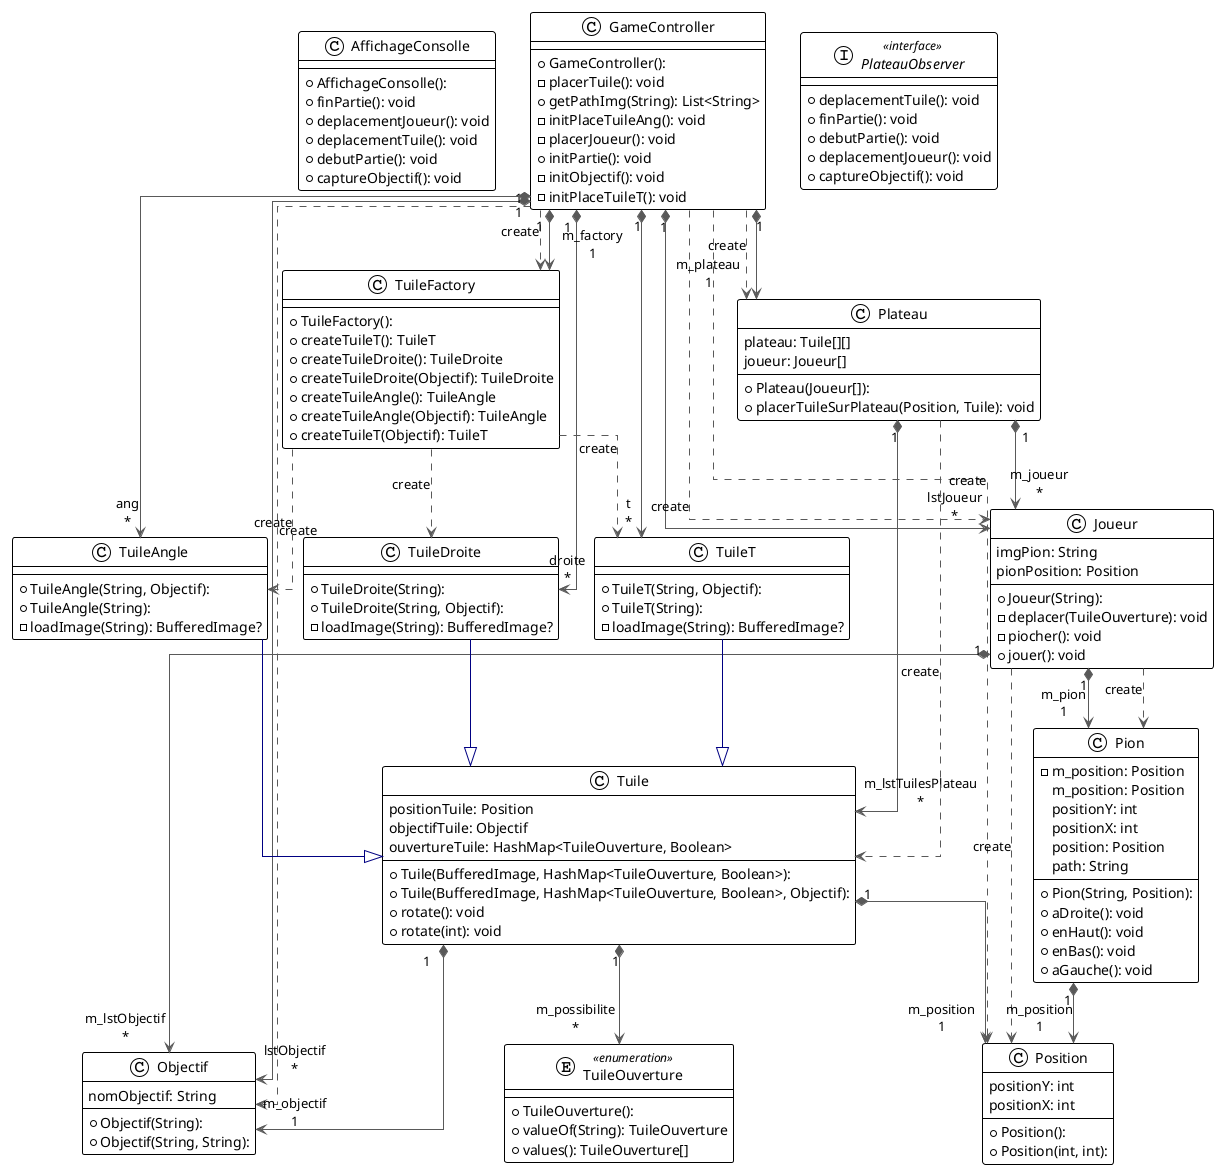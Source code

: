 @startuml

!theme plain
top to bottom direction
skinparam linetype ortho

class AffichageConsolle {
  + AffichageConsolle(): 
  + finPartie(): void
  + deplacementJoueur(): void
  + deplacementTuile(): void
  + debutPartie(): void
  + captureObjectif(): void
}
class GameController {
  + GameController(): 
  - placerTuile(): void
  + getPathImg(String): List<String>
  - initPlaceTuileAng(): void
  - placerJoueur(): void
  + initPartie(): void
  - initObjectif(): void
  - initPlaceTuileT(): void
}
class Joueur {
  + Joueur(String): 
  - deplacer(TuileOuverture): void
  - piocher(): void
  + jouer(): void
   imgPion: String
   pionPosition: Position
}
class Objectif {
  + Objectif(String): 
  + Objectif(String, String): 
   nomObjectif: String
}
class Pion {
  + Pion(String, Position): 
  - m_position: Position
  + aDroite(): void
  + enHaut(): void
  + enBas(): void
  + aGauche(): void
   m_position: Position
   positionY: int
   positionX: int
   position: Position
   path: String
}
class Plateau {
  + Plateau(Joueur[]): 
  + placerTuileSurPlateau(Position, Tuile): void
   plateau: Tuile[][]
   joueur: Joueur[]
}
interface PlateauObserver << interface >> {
  + deplacementTuile(): void
  + finPartie(): void
  + debutPartie(): void
  + deplacementJoueur(): void
  + captureObjectif(): void
}
class Position {
  + Position(): 
  + Position(int, int): 
   positionY: int
   positionX: int
}
class Tuile {
  + Tuile(BufferedImage, HashMap<TuileOuverture, Boolean>): 
  + Tuile(BufferedImage, HashMap<TuileOuverture, Boolean>, Objectif): 
  + rotate(): void
  + rotate(int): void
   positionTuile: Position
   objectifTuile: Objectif
   ouvertureTuile: HashMap<TuileOuverture, Boolean>
}
class TuileAngle {
  + TuileAngle(String, Objectif): 
  + TuileAngle(String): 
  - loadImage(String): BufferedImage?
}
class TuileDroite {
  + TuileDroite(String): 
  + TuileDroite(String, Objectif): 
  - loadImage(String): BufferedImage?
}
class TuileFactory {
  + TuileFactory(): 
  + createTuileT(): TuileT
  + createTuileDroite(): TuileDroite
  + createTuileDroite(Objectif): TuileDroite
  + createTuileAngle(): TuileAngle
  + createTuileAngle(Objectif): TuileAngle
  + createTuileT(Objectif): TuileT
}
enum TuileOuverture << enumeration >> {
  + TuileOuverture(): 
  + valueOf(String): TuileOuverture
  + values(): TuileOuverture[]
}
class TuileT {
  + TuileT(String, Objectif): 
  + TuileT(String): 
  - loadImage(String): BufferedImage?
}

GameController    "1" *-[#595959,plain]-> "lstJoueur\n*" Joueur            
GameController     -[#595959,dashed]->  Joueur            : "«create»"
GameController    "1" *-[#595959,plain]-> "lstObjectif\n*" Objectif          
GameController     -[#595959,dashed]->  Objectif          : "«create»"
GameController     -[#595959,dashed]->  Plateau           : "«create»"
GameController    "1" *-[#595959,plain]-> "m_plateau\n1" Plateau           
GameController     -[#595959,dashed]->  Position          : "«create»"
GameController    "1" *-[#595959,plain]-> "ang\n*" TuileAngle        
GameController    "1" *-[#595959,plain]-> "droite\n*" TuileDroite       
GameController     -[#595959,dashed]->  TuileFactory      : "«create»"
GameController    "1" *-[#595959,plain]-> "m_factory\n1" TuileFactory      
GameController    "1" *-[#595959,plain]-> "t\n*" TuileT            
Joueur            "1" *-[#595959,plain]-> "m_lstObjectif\n*" Objectif          
Joueur            "1" *-[#595959,plain]-> "m_pion\n1" Pion              
Joueur             -[#595959,dashed]->  Pion              : "«create»"
Joueur             -[#595959,dashed]->  Position          : "«create»"
Pion              "1" *-[#595959,plain]-> "m_position\n1" Position          
Plateau           "1" *-[#595959,plain]-> "m_joueur\n*" Joueur            
Plateau           "1" *-[#595959,plain]-> "m_lstTuilesPlateau\n*" Tuile             
Plateau            -[#595959,dashed]->  Tuile             : "«create»"
Tuile             "1" *-[#595959,plain]-> "m_objectif\n1" Objectif          
Tuile             "1" *-[#595959,plain]-> "m_position\n1" Position          
Tuile             "1" *-[#595959,plain]-> "m_possibilite\n*" TuileOuverture    
TuileAngle         -[#000082,plain]-^  Tuile             
TuileDroite        -[#000082,plain]-^  Tuile             
TuileFactory       -[#595959,dashed]->  TuileAngle        : "«create»"
TuileFactory       -[#595959,dashed]->  TuileDroite       : "«create»"
TuileFactory       -[#595959,dashed]->  TuileT            : "«create»"
TuileT             -[#000082,plain]-^  Tuile             
@enduml
